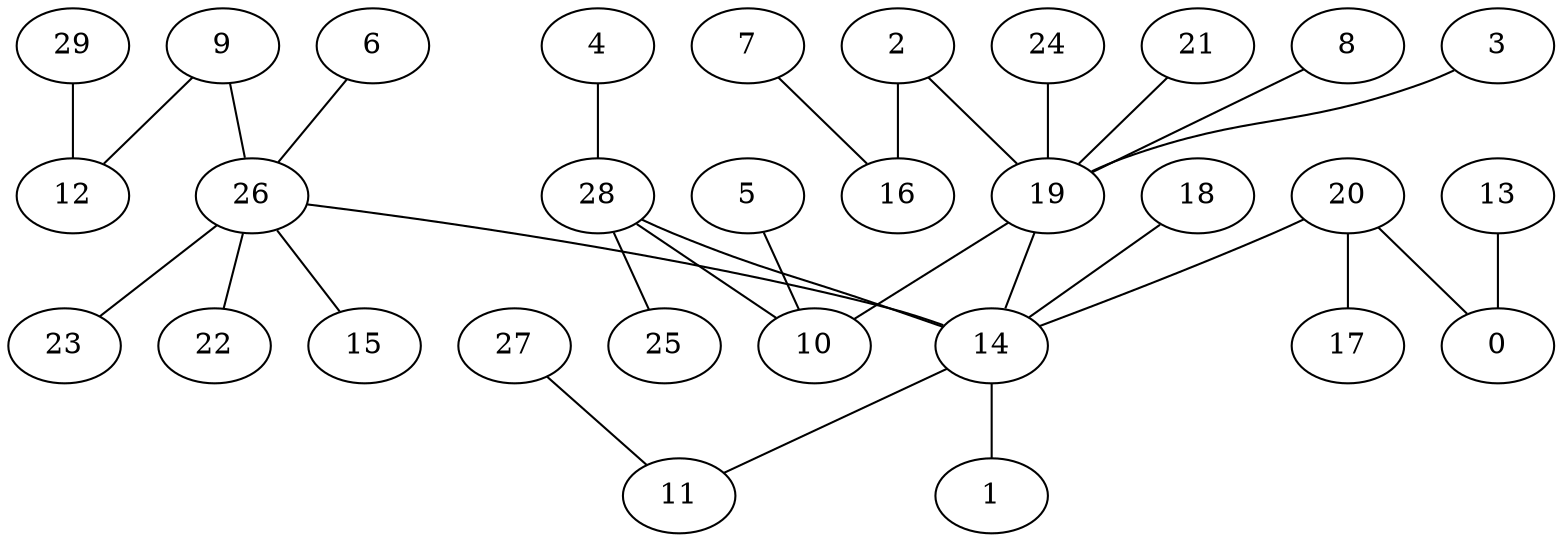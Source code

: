 digraph GG_graph {

subgraph G_graph {
edge [color = black]
"29" -> "12" [dir = none]
"4" -> "28" [dir = none]
"8" -> "19" [dir = none]
"9" -> "12" [dir = none]
"9" -> "26" [dir = none]
"18" -> "14" [dir = none]
"28" -> "25" [dir = none]
"28" -> "14" [dir = none]
"26" -> "23" [dir = none]
"26" -> "22" [dir = none]
"26" -> "15" [dir = none]
"26" -> "14" [dir = none]
"14" -> "11" [dir = none]
"14" -> "1" [dir = none]
"19" -> "10" [dir = none]
"19" -> "14" [dir = none]
"3" -> "19" [dir = none]
"6" -> "26" [dir = none]
"20" -> "0" [dir = none]
"20" -> "17" [dir = none]
"20" -> "14" [dir = none]
"7" -> "16" [dir = none]
"27" -> "11" [dir = none]
"24" -> "19" [dir = none]
"2" -> "16" [dir = none]
"2" -> "19" [dir = none]
"13" -> "0" [dir = none]
"5" -> "10" [dir = none]
"21" -> "19" [dir = none]
"28" -> "10" [dir = none]
}

}
